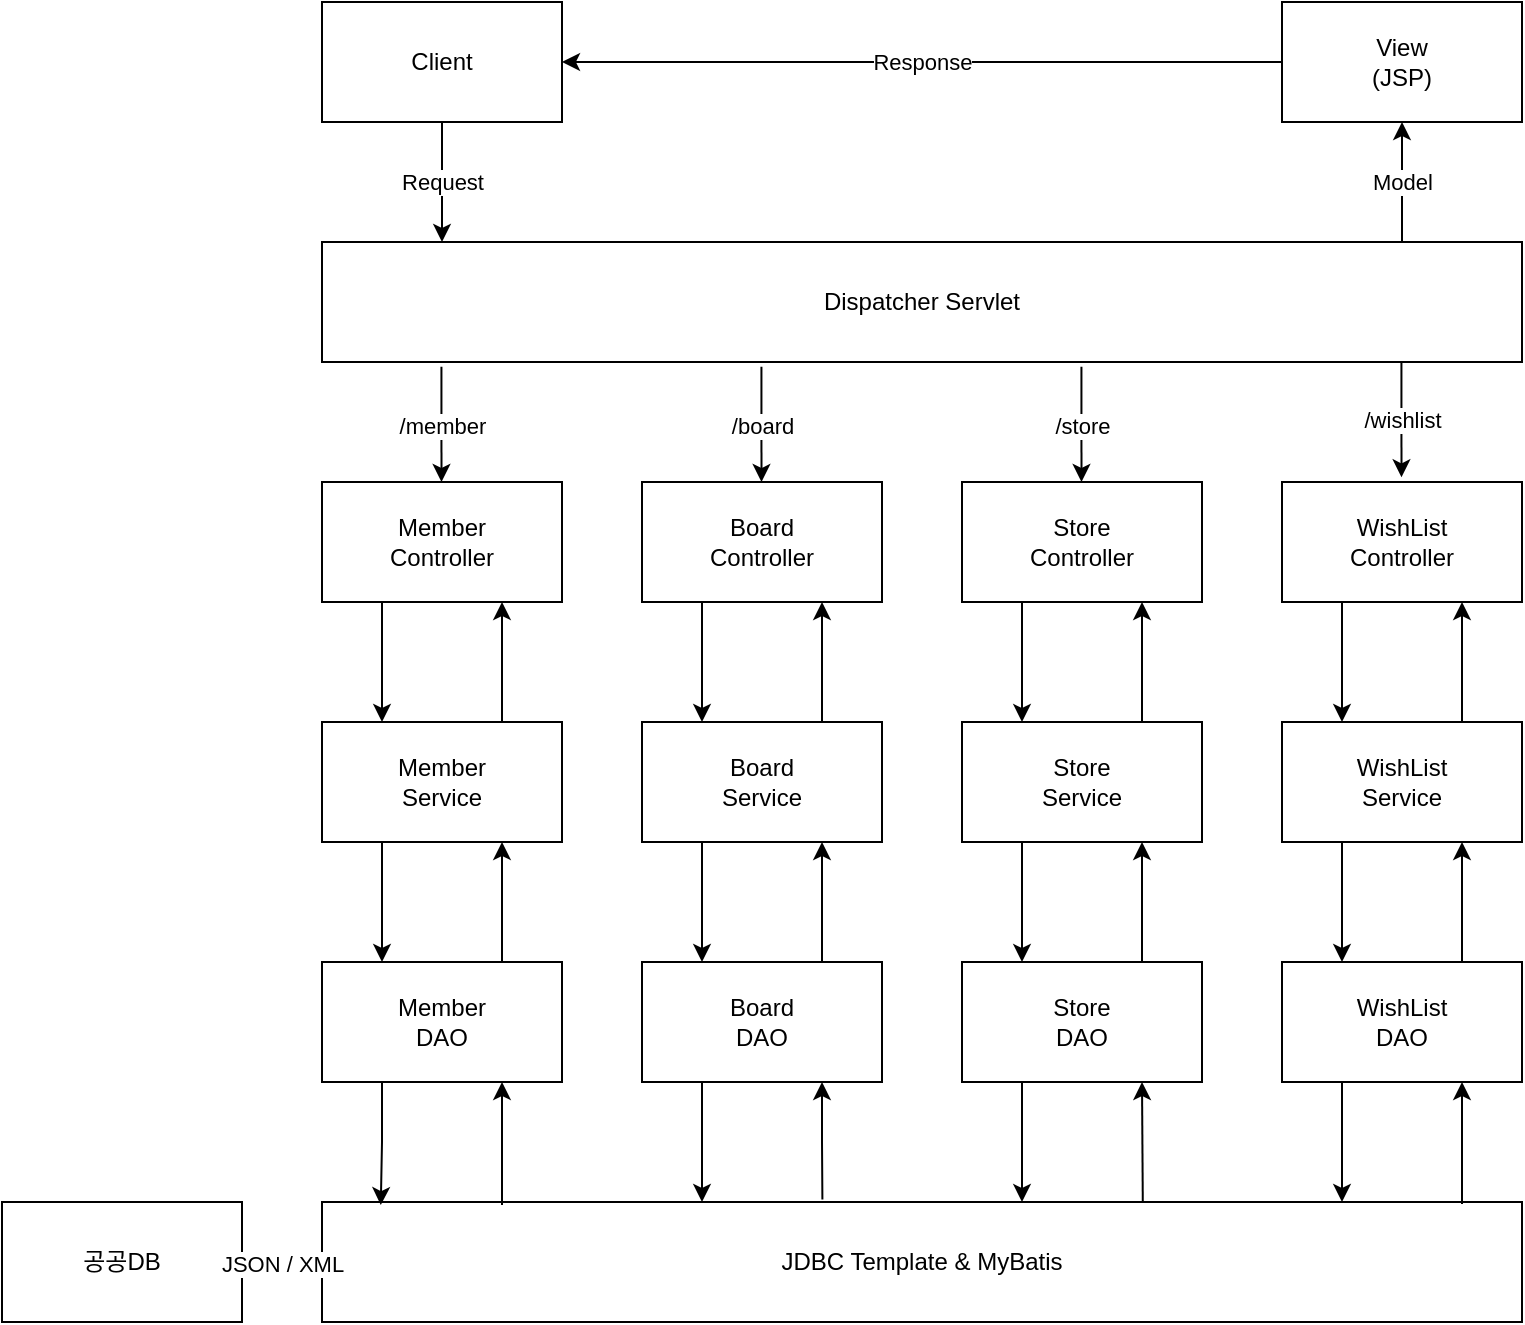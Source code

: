 <mxfile version="20.8.13" type="device"><diagram name="페이지-1" id="IllPvncWE3jZGEZSskV7"><mxGraphModel dx="1195" dy="630" grid="1" gridSize="10" guides="1" tooltips="1" connect="1" arrows="1" fold="1" page="1" pageScale="1" pageWidth="827" pageHeight="1169" math="0" shadow="0"><root><mxCell id="0"/><mxCell id="1" parent="0"/><mxCell id="bc7YkmHyMcLCFgilwNxQ-72" value="Client" style="rounded=0;whiteSpace=wrap;html=1;" vertex="1" parent="1"><mxGeometry x="200" y="240" width="120" height="60" as="geometry"/></mxCell><mxCell id="bc7YkmHyMcLCFgilwNxQ-73" value="View&lt;br&gt;(JSP)" style="rounded=0;whiteSpace=wrap;html=1;" vertex="1" parent="1"><mxGeometry x="680" y="240" width="120" height="60" as="geometry"/></mxCell><mxCell id="bc7YkmHyMcLCFgilwNxQ-74" value="Dispatcher Servlet" style="rounded=0;whiteSpace=wrap;html=1;" vertex="1" parent="1"><mxGeometry x="200" y="360" width="600" height="60" as="geometry"/></mxCell><mxCell id="bc7YkmHyMcLCFgilwNxQ-75" value="" style="endArrow=classic;html=1;rounded=0;exitX=0;exitY=0.5;exitDx=0;exitDy=0;entryX=1;entryY=0.5;entryDx=0;entryDy=0;" edge="1" parent="1" source="bc7YkmHyMcLCFgilwNxQ-73" target="bc7YkmHyMcLCFgilwNxQ-72"><mxGeometry relative="1" as="geometry"><mxPoint x="360" y="600" as="sourcePoint"/><mxPoint x="460" y="600" as="targetPoint"/></mxGeometry></mxCell><mxCell id="bc7YkmHyMcLCFgilwNxQ-76" value="Response" style="edgeLabel;resizable=0;html=1;align=center;verticalAlign=middle;" connectable="0" vertex="1" parent="bc7YkmHyMcLCFgilwNxQ-75"><mxGeometry relative="1" as="geometry"/></mxCell><mxCell id="bc7YkmHyMcLCFgilwNxQ-77" value="" style="endArrow=classic;html=1;rounded=0;exitX=0.5;exitY=1;exitDx=0;exitDy=0;" edge="1" parent="1" source="bc7YkmHyMcLCFgilwNxQ-72"><mxGeometry relative="1" as="geometry"><mxPoint x="160" y="570" as="sourcePoint"/><mxPoint x="260" y="360" as="targetPoint"/></mxGeometry></mxCell><mxCell id="bc7YkmHyMcLCFgilwNxQ-78" value="Request" style="edgeLabel;resizable=0;html=1;align=center;verticalAlign=middle;" connectable="0" vertex="1" parent="bc7YkmHyMcLCFgilwNxQ-77"><mxGeometry relative="1" as="geometry"/></mxCell><mxCell id="bc7YkmHyMcLCFgilwNxQ-79" value="" style="endArrow=classic;html=1;rounded=0;entryX=0.5;entryY=1;entryDx=0;entryDy=0;exitX=0.9;exitY=0;exitDx=0;exitDy=0;exitPerimeter=0;" edge="1" parent="1" source="bc7YkmHyMcLCFgilwNxQ-74" target="bc7YkmHyMcLCFgilwNxQ-73"><mxGeometry relative="1" as="geometry"><mxPoint x="520" y="390" as="sourcePoint"/><mxPoint x="620" y="390" as="targetPoint"/></mxGeometry></mxCell><mxCell id="bc7YkmHyMcLCFgilwNxQ-80" value="Model" style="edgeLabel;resizable=0;html=1;align=center;verticalAlign=middle;" connectable="0" vertex="1" parent="bc7YkmHyMcLCFgilwNxQ-79"><mxGeometry relative="1" as="geometry"/></mxCell><mxCell id="bc7YkmHyMcLCFgilwNxQ-82" style="edgeStyle=orthogonalEdgeStyle;rounded=0;orthogonalLoop=1;jettySize=auto;html=1;exitX=0.75;exitY=1;exitDx=0;exitDy=0;entryX=0.75;entryY=0;entryDx=0;entryDy=0;startArrow=classic;startFill=1;endArrow=none;endFill=0;" edge="1" parent="1" source="bc7YkmHyMcLCFgilwNxQ-83" target="bc7YkmHyMcLCFgilwNxQ-113"><mxGeometry relative="1" as="geometry"/></mxCell><mxCell id="bc7YkmHyMcLCFgilwNxQ-83" value="Board&lt;br&gt;Controller" style="rounded=0;whiteSpace=wrap;html=1;" vertex="1" parent="1"><mxGeometry x="360" y="480" width="120" height="60" as="geometry"/></mxCell><mxCell id="bc7YkmHyMcLCFgilwNxQ-84" style="edgeStyle=orthogonalEdgeStyle;rounded=0;orthogonalLoop=1;jettySize=auto;html=1;exitX=0.25;exitY=1;exitDx=0;exitDy=0;entryX=0.25;entryY=0;entryDx=0;entryDy=0;" edge="1" parent="1" source="bc7YkmHyMcLCFgilwNxQ-86" target="bc7YkmHyMcLCFgilwNxQ-106"><mxGeometry relative="1" as="geometry"/></mxCell><mxCell id="bc7YkmHyMcLCFgilwNxQ-85" style="edgeStyle=orthogonalEdgeStyle;rounded=0;orthogonalLoop=1;jettySize=auto;html=1;exitX=0.75;exitY=1;exitDx=0;exitDy=0;entryX=0.75;entryY=0;entryDx=0;entryDy=0;startArrow=classic;startFill=1;endArrow=none;endFill=0;" edge="1" parent="1" source="bc7YkmHyMcLCFgilwNxQ-86" target="bc7YkmHyMcLCFgilwNxQ-106"><mxGeometry relative="1" as="geometry"/></mxCell><mxCell id="bc7YkmHyMcLCFgilwNxQ-86" value="Member&lt;br&gt;Controller" style="rounded=0;whiteSpace=wrap;html=1;" vertex="1" parent="1"><mxGeometry x="200" y="480" width="120" height="60" as="geometry"/></mxCell><mxCell id="bc7YkmHyMcLCFgilwNxQ-87" style="edgeStyle=none;rounded=0;orthogonalLoop=1;jettySize=auto;html=1;exitX=0.75;exitY=1;exitDx=0;exitDy=0;entryX=0.75;entryY=0;entryDx=0;entryDy=0;startArrow=classic;startFill=1;endArrow=none;endFill=0;" edge="1" parent="1" source="bc7YkmHyMcLCFgilwNxQ-88" target="bc7YkmHyMcLCFgilwNxQ-119"><mxGeometry relative="1" as="geometry"/></mxCell><mxCell id="bc7YkmHyMcLCFgilwNxQ-88" value="Store&lt;br&gt;Controller" style="rounded=0;whiteSpace=wrap;html=1;" vertex="1" parent="1"><mxGeometry x="520" y="480" width="120" height="60" as="geometry"/></mxCell><mxCell id="bc7YkmHyMcLCFgilwNxQ-89" style="edgeStyle=none;rounded=0;orthogonalLoop=1;jettySize=auto;html=1;exitX=0.75;exitY=1;exitDx=0;exitDy=0;entryX=0.75;entryY=0;entryDx=0;entryDy=0;startArrow=classic;startFill=1;endArrow=none;endFill=0;" edge="1" parent="1" source="bc7YkmHyMcLCFgilwNxQ-90" target="bc7YkmHyMcLCFgilwNxQ-125"><mxGeometry relative="1" as="geometry"/></mxCell><mxCell id="bc7YkmHyMcLCFgilwNxQ-90" value="WishList&lt;br&gt;Controller" style="rounded=0;whiteSpace=wrap;html=1;" vertex="1" parent="1"><mxGeometry x="680" y="480" width="120" height="60" as="geometry"/></mxCell><mxCell id="bc7YkmHyMcLCFgilwNxQ-93" value="" style="endArrow=classic;html=1;rounded=0;exitX=0.5;exitY=1;exitDx=0;exitDy=0;entryX=0.079;entryY=-0.039;entryDx=0;entryDy=0;entryPerimeter=0;" edge="1" parent="1"><mxGeometry relative="1" as="geometry"><mxPoint x="259.71" y="422.34" as="sourcePoint"/><mxPoint x="259.75" y="480" as="targetPoint"/></mxGeometry></mxCell><mxCell id="bc7YkmHyMcLCFgilwNxQ-94" value="/member" style="edgeLabel;resizable=0;html=1;align=center;verticalAlign=middle;" connectable="0" vertex="1" parent="bc7YkmHyMcLCFgilwNxQ-93"><mxGeometry relative="1" as="geometry"/></mxCell><mxCell id="bc7YkmHyMcLCFgilwNxQ-95" value="" style="endArrow=classic;html=1;rounded=0;exitX=0.5;exitY=1;exitDx=0;exitDy=0;entryX=0.079;entryY=-0.039;entryDx=0;entryDy=0;entryPerimeter=0;" edge="1" parent="1"><mxGeometry relative="1" as="geometry"><mxPoint x="419.71" y="422.34" as="sourcePoint"/><mxPoint x="419.75" y="480" as="targetPoint"/></mxGeometry></mxCell><mxCell id="bc7YkmHyMcLCFgilwNxQ-96" value="/board" style="edgeLabel;resizable=0;html=1;align=center;verticalAlign=middle;" connectable="0" vertex="1" parent="bc7YkmHyMcLCFgilwNxQ-95"><mxGeometry relative="1" as="geometry"/></mxCell><mxCell id="bc7YkmHyMcLCFgilwNxQ-97" value="" style="endArrow=classic;html=1;rounded=0;exitX=0.5;exitY=1;exitDx=0;exitDy=0;entryX=0.079;entryY=-0.039;entryDx=0;entryDy=0;entryPerimeter=0;" edge="1" parent="1"><mxGeometry relative="1" as="geometry"><mxPoint x="579.71" y="422.34" as="sourcePoint"/><mxPoint x="579.75" y="480" as="targetPoint"/></mxGeometry></mxCell><mxCell id="bc7YkmHyMcLCFgilwNxQ-98" value="/store" style="edgeLabel;resizable=0;html=1;align=center;verticalAlign=middle;" connectable="0" vertex="1" parent="bc7YkmHyMcLCFgilwNxQ-97"><mxGeometry relative="1" as="geometry"/></mxCell><mxCell id="bc7YkmHyMcLCFgilwNxQ-99" value="" style="endArrow=classic;html=1;rounded=0;exitX=0.5;exitY=1;exitDx=0;exitDy=0;entryX=0.079;entryY=-0.039;entryDx=0;entryDy=0;entryPerimeter=0;" edge="1" parent="1"><mxGeometry relative="1" as="geometry"><mxPoint x="739.71" y="420" as="sourcePoint"/><mxPoint x="739.75" y="477.66" as="targetPoint"/></mxGeometry></mxCell><mxCell id="bc7YkmHyMcLCFgilwNxQ-100" value="/wishlist" style="edgeLabel;resizable=0;html=1;align=center;verticalAlign=middle;" connectable="0" vertex="1" parent="bc7YkmHyMcLCFgilwNxQ-99"><mxGeometry relative="1" as="geometry"/></mxCell><mxCell id="bc7YkmHyMcLCFgilwNxQ-101" value="JDBC Template &amp;amp; MyBatis" style="rounded=0;whiteSpace=wrap;html=1;" vertex="1" parent="1"><mxGeometry x="200" y="840" width="600" height="60" as="geometry"/></mxCell><mxCell id="bc7YkmHyMcLCFgilwNxQ-102" value="공공DB" style="rounded=0;whiteSpace=wrap;html=1;" vertex="1" parent="1"><mxGeometry x="40" y="840" width="120" height="60" as="geometry"/></mxCell><mxCell id="bc7YkmHyMcLCFgilwNxQ-103" value="JSON / XML" style="html=1;verticalAlign=bottom;endArrow=block;rounded=0;exitX=0;exitY=0.5;exitDx=0;exitDy=0;entryX=1;entryY=0.5;entryDx=0;entryDy=0;" edge="1" parent="1" source="bc7YkmHyMcLCFgilwNxQ-101" target="bc7YkmHyMcLCFgilwNxQ-102"><mxGeometry y="10" width="80" relative="1" as="geometry"><mxPoint x="130" y="820" as="sourcePoint"/><mxPoint x="210" y="820" as="targetPoint"/><mxPoint as="offset"/></mxGeometry></mxCell><mxCell id="bc7YkmHyMcLCFgilwNxQ-104" style="edgeStyle=orthogonalEdgeStyle;rounded=0;orthogonalLoop=1;jettySize=auto;html=1;exitX=0.25;exitY=1;exitDx=0;exitDy=0;entryX=0.25;entryY=0;entryDx=0;entryDy=0;" edge="1" parent="1" source="bc7YkmHyMcLCFgilwNxQ-106" target="bc7YkmHyMcLCFgilwNxQ-109"><mxGeometry relative="1" as="geometry"/></mxCell><mxCell id="bc7YkmHyMcLCFgilwNxQ-105" style="edgeStyle=orthogonalEdgeStyle;rounded=0;orthogonalLoop=1;jettySize=auto;html=1;exitX=0.75;exitY=1;exitDx=0;exitDy=0;entryX=0.75;entryY=0;entryDx=0;entryDy=0;startArrow=classic;startFill=1;endArrow=none;endFill=0;" edge="1" parent="1" source="bc7YkmHyMcLCFgilwNxQ-106" target="bc7YkmHyMcLCFgilwNxQ-109"><mxGeometry relative="1" as="geometry"/></mxCell><mxCell id="bc7YkmHyMcLCFgilwNxQ-106" value="Member&lt;br&gt;Service" style="rounded=0;whiteSpace=wrap;html=1;" vertex="1" parent="1"><mxGeometry x="200" y="600" width="120" height="60" as="geometry"/></mxCell><mxCell id="bc7YkmHyMcLCFgilwNxQ-107" style="edgeStyle=orthogonalEdgeStyle;rounded=0;orthogonalLoop=1;jettySize=auto;html=1;exitX=0.25;exitY=1;exitDx=0;exitDy=0;entryX=0.049;entryY=0.026;entryDx=0;entryDy=0;entryPerimeter=0;" edge="1" parent="1" source="bc7YkmHyMcLCFgilwNxQ-109" target="bc7YkmHyMcLCFgilwNxQ-101"><mxGeometry relative="1" as="geometry"/></mxCell><mxCell id="bc7YkmHyMcLCFgilwNxQ-108" style="edgeStyle=orthogonalEdgeStyle;rounded=0;orthogonalLoop=1;jettySize=auto;html=1;exitX=0.75;exitY=1;exitDx=0;exitDy=0;entryX=0.15;entryY=0.026;entryDx=0;entryDy=0;entryPerimeter=0;startArrow=classic;startFill=1;endArrow=none;endFill=0;" edge="1" parent="1" source="bc7YkmHyMcLCFgilwNxQ-109" target="bc7YkmHyMcLCFgilwNxQ-101"><mxGeometry relative="1" as="geometry"/></mxCell><mxCell id="bc7YkmHyMcLCFgilwNxQ-109" value="Member&lt;br&gt;DAO" style="rounded=0;whiteSpace=wrap;html=1;" vertex="1" parent="1"><mxGeometry x="200" y="720" width="120" height="60" as="geometry"/></mxCell><mxCell id="bc7YkmHyMcLCFgilwNxQ-110" style="edgeStyle=orthogonalEdgeStyle;rounded=0;orthogonalLoop=1;jettySize=auto;html=1;exitX=0.25;exitY=1;exitDx=0;exitDy=0;entryX=0.25;entryY=0;entryDx=0;entryDy=0;" edge="1" parent="1" source="bc7YkmHyMcLCFgilwNxQ-113" target="bc7YkmHyMcLCFgilwNxQ-115"><mxGeometry relative="1" as="geometry"/></mxCell><mxCell id="bc7YkmHyMcLCFgilwNxQ-111" style="edgeStyle=orthogonalEdgeStyle;rounded=0;orthogonalLoop=1;jettySize=auto;html=1;exitX=0.75;exitY=1;exitDx=0;exitDy=0;entryX=0.75;entryY=0;entryDx=0;entryDy=0;startArrow=classic;startFill=1;endArrow=none;endFill=0;" edge="1" parent="1" source="bc7YkmHyMcLCFgilwNxQ-113" target="bc7YkmHyMcLCFgilwNxQ-115"><mxGeometry relative="1" as="geometry"/></mxCell><mxCell id="bc7YkmHyMcLCFgilwNxQ-112" style="edgeStyle=orthogonalEdgeStyle;rounded=0;orthogonalLoop=1;jettySize=auto;html=1;exitX=0.25;exitY=0;exitDx=0;exitDy=0;entryX=0.25;entryY=1;entryDx=0;entryDy=0;startArrow=classic;startFill=1;endArrow=none;endFill=0;" edge="1" parent="1" source="bc7YkmHyMcLCFgilwNxQ-113" target="bc7YkmHyMcLCFgilwNxQ-83"><mxGeometry relative="1" as="geometry"/></mxCell><mxCell id="bc7YkmHyMcLCFgilwNxQ-113" value="Board&lt;br&gt;Service" style="rounded=0;whiteSpace=wrap;html=1;" vertex="1" parent="1"><mxGeometry x="360" y="600" width="120" height="60" as="geometry"/></mxCell><mxCell id="bc7YkmHyMcLCFgilwNxQ-114" style="edgeStyle=orthogonalEdgeStyle;rounded=0;orthogonalLoop=1;jettySize=auto;html=1;exitX=0.75;exitY=1;exitDx=0;exitDy=0;entryX=0.417;entryY=-0.021;entryDx=0;entryDy=0;entryPerimeter=0;startArrow=classic;startFill=1;endArrow=none;endFill=0;" edge="1" parent="1" source="bc7YkmHyMcLCFgilwNxQ-115" target="bc7YkmHyMcLCFgilwNxQ-101"><mxGeometry relative="1" as="geometry"/></mxCell><mxCell id="bc7YkmHyMcLCFgilwNxQ-115" value="Board&lt;br&gt;DAO" style="rounded=0;whiteSpace=wrap;html=1;" vertex="1" parent="1"><mxGeometry x="360" y="720" width="120" height="60" as="geometry"/></mxCell><mxCell id="bc7YkmHyMcLCFgilwNxQ-116" style="edgeStyle=orthogonalEdgeStyle;rounded=0;orthogonalLoop=1;jettySize=auto;html=1;exitX=0.25;exitY=1;exitDx=0;exitDy=0;entryX=0.25;entryY=0;entryDx=0;entryDy=0;" edge="1" parent="1" source="bc7YkmHyMcLCFgilwNxQ-119" target="bc7YkmHyMcLCFgilwNxQ-121"><mxGeometry relative="1" as="geometry"/></mxCell><mxCell id="bc7YkmHyMcLCFgilwNxQ-117" style="edgeStyle=orthogonalEdgeStyle;rounded=0;orthogonalLoop=1;jettySize=auto;html=1;exitX=0.75;exitY=1;exitDx=0;exitDy=0;entryX=0.75;entryY=0;entryDx=0;entryDy=0;startArrow=classic;startFill=1;endArrow=none;endFill=0;" edge="1" parent="1" source="bc7YkmHyMcLCFgilwNxQ-119" target="bc7YkmHyMcLCFgilwNxQ-121"><mxGeometry relative="1" as="geometry"/></mxCell><mxCell id="bc7YkmHyMcLCFgilwNxQ-118" style="edgeStyle=none;rounded=0;orthogonalLoop=1;jettySize=auto;html=1;exitX=0.25;exitY=0;exitDx=0;exitDy=0;entryX=0.25;entryY=1;entryDx=0;entryDy=0;startArrow=classic;startFill=1;endArrow=none;endFill=0;" edge="1" parent="1" source="bc7YkmHyMcLCFgilwNxQ-119" target="bc7YkmHyMcLCFgilwNxQ-88"><mxGeometry relative="1" as="geometry"/></mxCell><mxCell id="bc7YkmHyMcLCFgilwNxQ-119" value="Store&lt;br style=&quot;border-color: var(--border-color);&quot;&gt;Service" style="rounded=0;whiteSpace=wrap;html=1;" vertex="1" parent="1"><mxGeometry x="520" y="600" width="120" height="60" as="geometry"/></mxCell><mxCell id="bc7YkmHyMcLCFgilwNxQ-120" style="edgeStyle=none;rounded=0;orthogonalLoop=1;jettySize=auto;html=1;exitX=0.75;exitY=1;exitDx=0;exitDy=0;entryX=0.684;entryY=0.007;entryDx=0;entryDy=0;entryPerimeter=0;startArrow=classic;startFill=1;endArrow=none;endFill=0;" edge="1" parent="1" source="bc7YkmHyMcLCFgilwNxQ-121" target="bc7YkmHyMcLCFgilwNxQ-101"><mxGeometry relative="1" as="geometry"/></mxCell><mxCell id="bc7YkmHyMcLCFgilwNxQ-121" value="Store&lt;br style=&quot;border-color: var(--border-color);&quot;&gt;DAO" style="rounded=0;whiteSpace=wrap;html=1;" vertex="1" parent="1"><mxGeometry x="520" y="720" width="120" height="60" as="geometry"/></mxCell><mxCell id="bc7YkmHyMcLCFgilwNxQ-122" style="edgeStyle=orthogonalEdgeStyle;rounded=0;orthogonalLoop=1;jettySize=auto;html=1;exitX=0.25;exitY=1;exitDx=0;exitDy=0;entryX=0.25;entryY=0;entryDx=0;entryDy=0;" edge="1" parent="1" source="bc7YkmHyMcLCFgilwNxQ-125" target="bc7YkmHyMcLCFgilwNxQ-128"><mxGeometry relative="1" as="geometry"/></mxCell><mxCell id="bc7YkmHyMcLCFgilwNxQ-123" style="edgeStyle=orthogonalEdgeStyle;rounded=0;orthogonalLoop=1;jettySize=auto;html=1;exitX=0.75;exitY=1;exitDx=0;exitDy=0;entryX=0.75;entryY=0;entryDx=0;entryDy=0;startArrow=classic;startFill=1;endArrow=none;endFill=0;" edge="1" parent="1" source="bc7YkmHyMcLCFgilwNxQ-125" target="bc7YkmHyMcLCFgilwNxQ-128"><mxGeometry relative="1" as="geometry"/></mxCell><mxCell id="bc7YkmHyMcLCFgilwNxQ-124" style="edgeStyle=none;rounded=0;orthogonalLoop=1;jettySize=auto;html=1;exitX=0.25;exitY=0;exitDx=0;exitDy=0;entryX=0.25;entryY=1;entryDx=0;entryDy=0;startArrow=classic;startFill=1;endArrow=none;endFill=0;" edge="1" parent="1" source="bc7YkmHyMcLCFgilwNxQ-125" target="bc7YkmHyMcLCFgilwNxQ-90"><mxGeometry relative="1" as="geometry"/></mxCell><mxCell id="bc7YkmHyMcLCFgilwNxQ-125" value="WishList&lt;br&gt;Service" style="rounded=0;whiteSpace=wrap;html=1;" vertex="1" parent="1"><mxGeometry x="680" y="600" width="120" height="60" as="geometry"/></mxCell><mxCell id="bc7YkmHyMcLCFgilwNxQ-126" style="edgeStyle=none;rounded=0;orthogonalLoop=1;jettySize=auto;html=1;exitX=0.75;exitY=1;exitDx=0;exitDy=0;entryX=0.95;entryY=0.017;entryDx=0;entryDy=0;entryPerimeter=0;startArrow=classic;startFill=1;endArrow=none;endFill=0;" edge="1" parent="1" source="bc7YkmHyMcLCFgilwNxQ-128" target="bc7YkmHyMcLCFgilwNxQ-101"><mxGeometry relative="1" as="geometry"/></mxCell><mxCell id="bc7YkmHyMcLCFgilwNxQ-127" style="edgeStyle=none;rounded=0;orthogonalLoop=1;jettySize=auto;html=1;exitX=0.25;exitY=1;exitDx=0;exitDy=0;entryX=0.85;entryY=0;entryDx=0;entryDy=0;entryPerimeter=0;startArrow=none;startFill=0;endArrow=classic;endFill=1;" edge="1" parent="1" source="bc7YkmHyMcLCFgilwNxQ-128" target="bc7YkmHyMcLCFgilwNxQ-101"><mxGeometry relative="1" as="geometry"/></mxCell><mxCell id="bc7YkmHyMcLCFgilwNxQ-128" value="WishList&lt;br&gt;DAO" style="rounded=0;whiteSpace=wrap;html=1;" vertex="1" parent="1"><mxGeometry x="680" y="720" width="120" height="60" as="geometry"/></mxCell><mxCell id="bc7YkmHyMcLCFgilwNxQ-129" style="edgeStyle=none;rounded=0;orthogonalLoop=1;jettySize=auto;html=1;exitX=0.25;exitY=1;exitDx=0;exitDy=0;entryX=0.85;entryY=0;entryDx=0;entryDy=0;entryPerimeter=0;startArrow=none;startFill=0;endArrow=classic;endFill=1;" edge="1" parent="1"><mxGeometry relative="1" as="geometry"><mxPoint x="550" y="780" as="sourcePoint"/><mxPoint x="550" y="840" as="targetPoint"/></mxGeometry></mxCell><mxCell id="bc7YkmHyMcLCFgilwNxQ-130" style="edgeStyle=none;rounded=0;orthogonalLoop=1;jettySize=auto;html=1;exitX=0.25;exitY=1;exitDx=0;exitDy=0;entryX=0.85;entryY=0;entryDx=0;entryDy=0;entryPerimeter=0;startArrow=none;startFill=0;endArrow=classic;endFill=1;" edge="1" parent="1"><mxGeometry relative="1" as="geometry"><mxPoint x="390" y="780" as="sourcePoint"/><mxPoint x="390" y="840" as="targetPoint"/></mxGeometry></mxCell></root></mxGraphModel></diagram></mxfile>